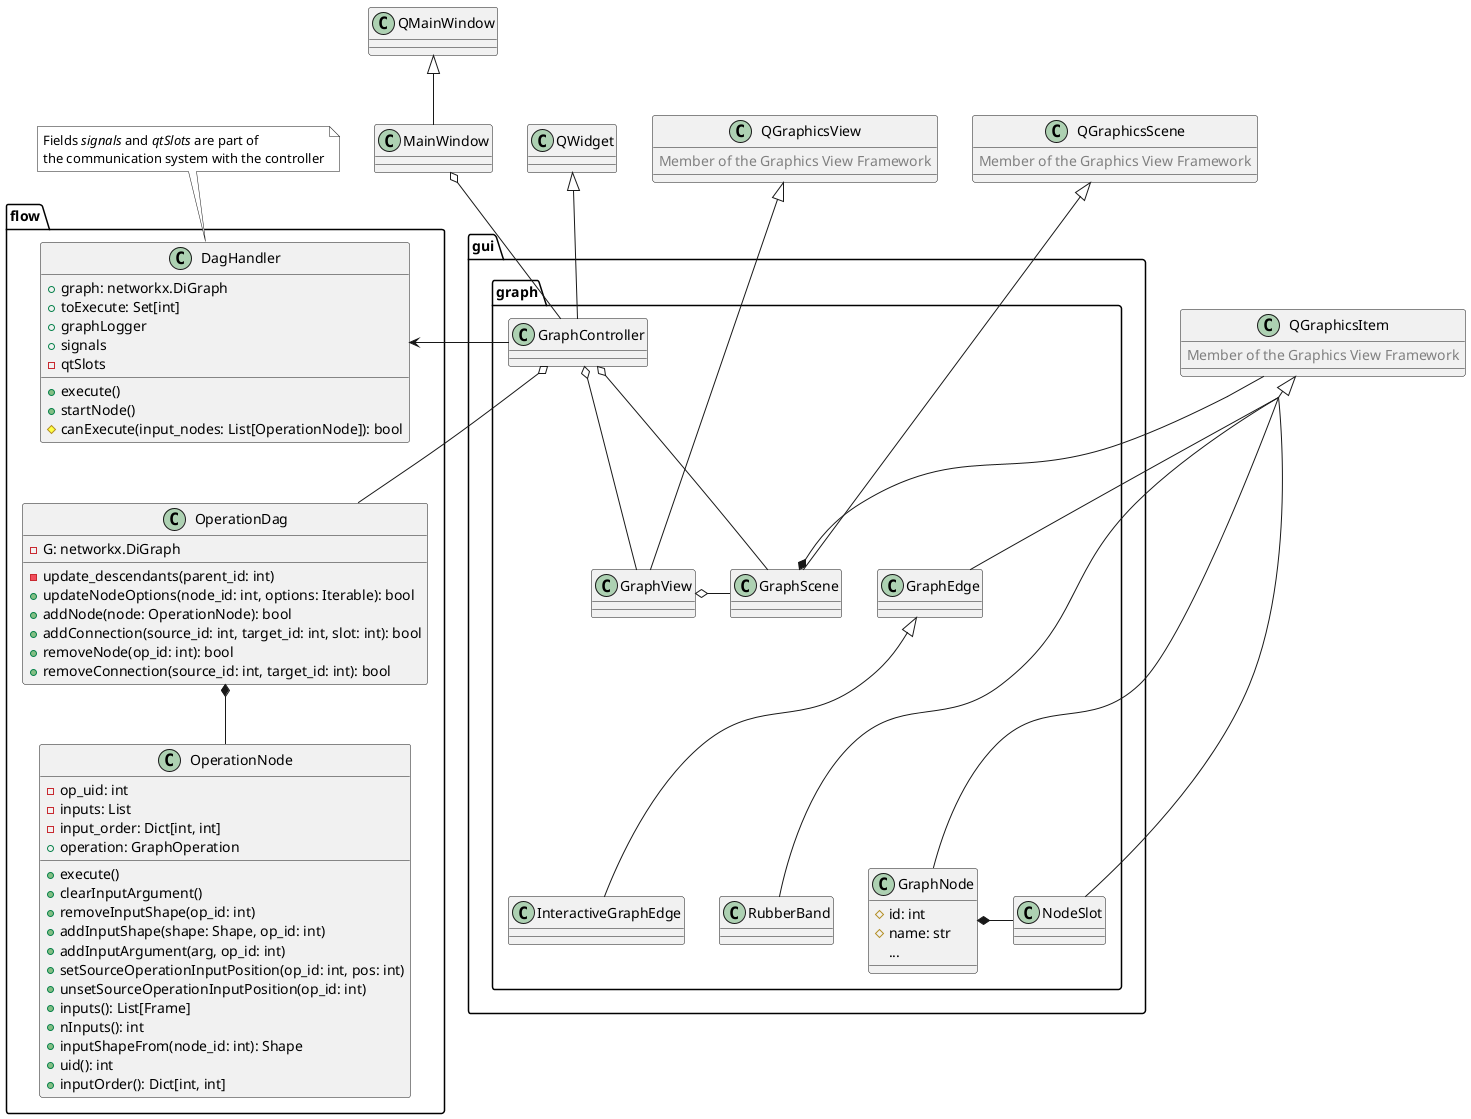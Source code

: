 @startuml dag
!define COMMENT(x) <color:grey>x</color>
skinparam groupInheritance 2

class MainWindow

package flow {
  class DagHandler {
    + graph: networkx.DiGraph
    + toExecute: Set[int]
    + graphLogger
    + signals
    - qtSlots
    + execute()
    + startNode()
    # canExecute(input_nodes: List[OperationNode]): bool
  }

  class OperationDag {
    - G: networkx.DiGraph
    - update_descendants(parent_id: int)
    + updateNodeOptions(node_id: int, options: Iterable): bool
    + addNode(node: OperationNode): bool
    + addConnection(source_id: int, target_id: int, slot: int): bool
    + removeNode(op_id: int): bool
    + removeConnection(source_id: int, target_id: int): bool
  }

  class OperationNode {
    - op_uid: int
    - inputs: List
    - input_order: Dict[int, int]
    + operation: GraphOperation
    + execute()
    + clearInputArgument()
    + removeInputShape(op_id: int)
    + addInputShape(shape: Shape, op_id: int)
    + addInputArgument(arg, op_id: int)
    + setSourceOperationInputPosition(op_id: int, pos: int)
    + unsetSourceOperationInputPosition(op_id: int)
    + inputs(): List[Frame]
    + nInputs(): int
    + inputShapeFrom(node_id: int): Shape
    + uid(): int
    + inputOrder(): Dict[int, int]
  }
}

package gui.graph {
class GraphController

class GraphNode {
  # id: int
  # name: str
  ...
}
class NodeSlot
class GraphEdge
class InteractiveGraphEdge
class RubberBand
class GraphView
class GraphScene
}

note top of DagHandler #white
Fields //signals// and //qtSlots// are part of
the communication system with the controller
end note


QMainWindow <|-- MainWindow
MainWindow o-- GraphController
QWidget <|-- GraphController
GraphController o- OperationDag
GraphController o-- GraphScene
GraphController o-- GraphView
GraphController -> DagHandler
GraphView o- GraphScene
OperationDag *-- OperationNode
GraphScene *-- QGraphicsItem
GraphScene -[hidden] GraphEdge
GraphScene -[hidden]- RubberBand
GraphNode *- NodeSlot
GraphEdge <|-- InteractiveGraphEdge
QGraphicsItem <|--- GraphNode
QGraphicsItem <|-- NodeSlot
QGraphicsItem <|-- GraphEdge
QGraphicsItem <|-- RubberBand
QGraphicsScene <|--- GraphScene
QGraphicsView <|--- GraphView

' format
DagHandler --[hidden] OperationDag
RubberBand -[hidden] NodeSlot
' GraphController -[hidden] DagHandler
' GraphScene -[hidden] DagHandler

class QGraphicsView {
  COMMENT(Member of the Graphics View Framework)
}
class QGraphicsScene {
  COMMENT("Member of the Graphics View Framework")
}
class QGraphicsItem {
  COMMENT(Member of the Graphics View Framework)
}

@enduml